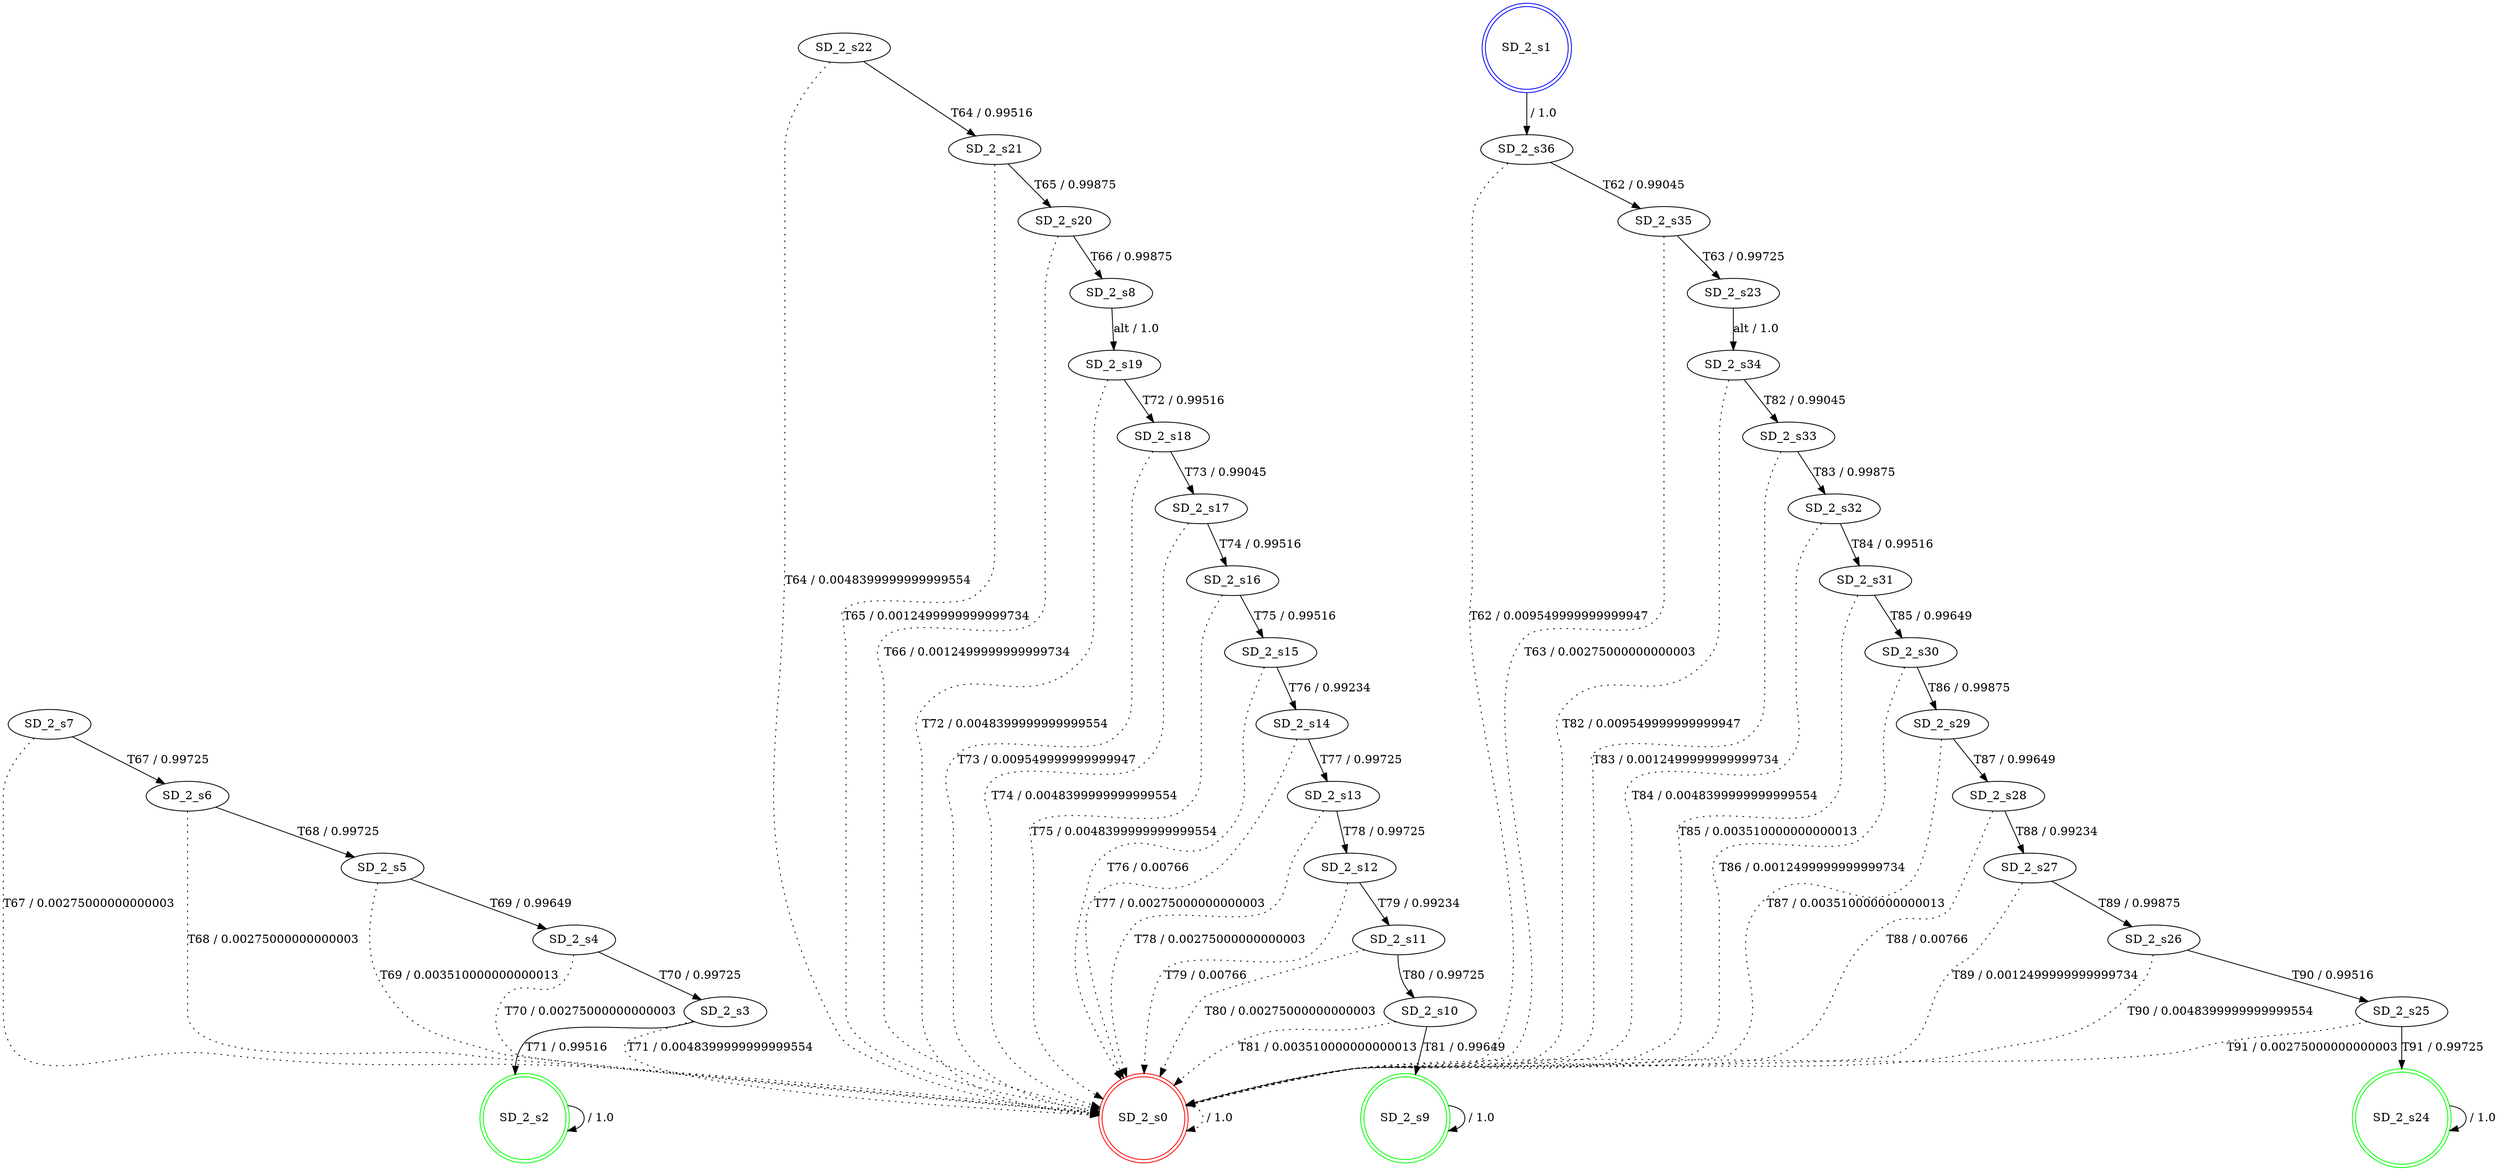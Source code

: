 digraph graphname {
SD_2_s0 [label="SD_2_s0",color=red,shape=doublecircle ];
SD_2_s1 [label="SD_2_s1",color=blue,shape=doublecircle ];
SD_2_s2 [label="SD_2_s2",color=green,shape=doublecircle ];
SD_2_s3 [label="SD_2_s3" ];
SD_2_s4 [label="SD_2_s4" ];
SD_2_s5 [label="SD_2_s5" ];
SD_2_s6 [label="SD_2_s6" ];
SD_2_s7 [label="SD_2_s7" ];
SD_2_s8 [label="SD_2_s8" ];
SD_2_s9 [label="SD_2_s9",color=green,shape=doublecircle ];
SD_2_s10 [label="SD_2_s10" ];
SD_2_s11 [label="SD_2_s11" ];
SD_2_s12 [label="SD_2_s12" ];
SD_2_s13 [label="SD_2_s13" ];
SD_2_s14 [label="SD_2_s14" ];
SD_2_s15 [label="SD_2_s15" ];
SD_2_s16 [label="SD_2_s16" ];
SD_2_s17 [label="SD_2_s17" ];
SD_2_s18 [label="SD_2_s18" ];
SD_2_s19 [label="SD_2_s19" ];
SD_2_s20 [label="SD_2_s20" ];
SD_2_s21 [label="SD_2_s21" ];
SD_2_s22 [label="SD_2_s22" ];
SD_2_s23 [label="SD_2_s23" ];
SD_2_s24 [label="SD_2_s24",color=green,shape=doublecircle ];
SD_2_s25 [label="SD_2_s25" ];
SD_2_s26 [label="SD_2_s26" ];
SD_2_s27 [label="SD_2_s27" ];
SD_2_s28 [label="SD_2_s28" ];
SD_2_s29 [label="SD_2_s29" ];
SD_2_s30 [label="SD_2_s30" ];
SD_2_s31 [label="SD_2_s31" ];
SD_2_s32 [label="SD_2_s32" ];
SD_2_s33 [label="SD_2_s33" ];
SD_2_s34 [label="SD_2_s34" ];
SD_2_s35 [label="SD_2_s35" ];
SD_2_s36 [label="SD_2_s36" ];
SD_2_s0 -> SD_2_s0 [label=" / 1.0", style=dotted];
SD_2_s1 -> SD_2_s36 [label=" / 1.0"];
SD_2_s2 -> SD_2_s2 [label=" / 1.0"];
SD_2_s3 -> SD_2_s2 [label="T71 / 0.99516"];
SD_2_s3 -> SD_2_s0 [label="T71 / 0.0048399999999999554", style=dotted];
SD_2_s4 -> SD_2_s3 [label="T70 / 0.99725"];
SD_2_s4 -> SD_2_s0 [label="T70 / 0.00275000000000003", style=dotted];
SD_2_s5 -> SD_2_s4 [label="T69 / 0.99649"];
SD_2_s5 -> SD_2_s0 [label="T69 / 0.003510000000000013", style=dotted];
SD_2_s6 -> SD_2_s5 [label="T68 / 0.99725"];
SD_2_s6 -> SD_2_s0 [label="T68 / 0.00275000000000003", style=dotted];
SD_2_s7 -> SD_2_s6 [label="T67 / 0.99725"];
SD_2_s7 -> SD_2_s0 [label="T67 / 0.00275000000000003", style=dotted];
SD_2_s8 -> SD_2_s19 [label="alt / 1.0"];
SD_2_s9 -> SD_2_s9 [label=" / 1.0"];
SD_2_s10 -> SD_2_s9 [label="T81 / 0.99649"];
SD_2_s10 -> SD_2_s0 [label="T81 / 0.003510000000000013", style=dotted];
SD_2_s11 -> SD_2_s10 [label="T80 / 0.99725"];
SD_2_s11 -> SD_2_s0 [label="T80 / 0.00275000000000003", style=dotted];
SD_2_s12 -> SD_2_s11 [label="T79 / 0.99234"];
SD_2_s12 -> SD_2_s0 [label="T79 / 0.00766", style=dotted];
SD_2_s13 -> SD_2_s12 [label="T78 / 0.99725"];
SD_2_s13 -> SD_2_s0 [label="T78 / 0.00275000000000003", style=dotted];
SD_2_s14 -> SD_2_s13 [label="T77 / 0.99725"];
SD_2_s14 -> SD_2_s0 [label="T77 / 0.00275000000000003", style=dotted];
SD_2_s15 -> SD_2_s14 [label="T76 / 0.99234"];
SD_2_s15 -> SD_2_s0 [label="T76 / 0.00766", style=dotted];
SD_2_s16 -> SD_2_s15 [label="T75 / 0.99516"];
SD_2_s16 -> SD_2_s0 [label="T75 / 0.0048399999999999554", style=dotted];
SD_2_s17 -> SD_2_s16 [label="T74 / 0.99516"];
SD_2_s17 -> SD_2_s0 [label="T74 / 0.0048399999999999554", style=dotted];
SD_2_s18 -> SD_2_s17 [label="T73 / 0.99045"];
SD_2_s18 -> SD_2_s0 [label="T73 / 0.009549999999999947", style=dotted];
SD_2_s19 -> SD_2_s18 [label="T72 / 0.99516"];
SD_2_s19 -> SD_2_s0 [label="T72 / 0.0048399999999999554", style=dotted];
SD_2_s20 -> SD_2_s8 [label="T66 / 0.99875"];
SD_2_s20 -> SD_2_s0 [label="T66 / 0.0012499999999999734", style=dotted];
SD_2_s21 -> SD_2_s20 [label="T65 / 0.99875"];
SD_2_s21 -> SD_2_s0 [label="T65 / 0.0012499999999999734", style=dotted];
SD_2_s22 -> SD_2_s21 [label="T64 / 0.99516"];
SD_2_s22 -> SD_2_s0 [label="T64 / 0.0048399999999999554", style=dotted];
SD_2_s23 -> SD_2_s34 [label="alt / 1.0"];
SD_2_s24 -> SD_2_s24 [label=" / 1.0"];
SD_2_s25 -> SD_2_s24 [label="T91 / 0.99725"];
SD_2_s25 -> SD_2_s0 [label="T91 / 0.00275000000000003", style=dotted];
SD_2_s26 -> SD_2_s25 [label="T90 / 0.99516"];
SD_2_s26 -> SD_2_s0 [label="T90 / 0.0048399999999999554", style=dotted];
SD_2_s27 -> SD_2_s26 [label="T89 / 0.99875"];
SD_2_s27 -> SD_2_s0 [label="T89 / 0.0012499999999999734", style=dotted];
SD_2_s28 -> SD_2_s27 [label="T88 / 0.99234"];
SD_2_s28 -> SD_2_s0 [label="T88 / 0.00766", style=dotted];
SD_2_s29 -> SD_2_s28 [label="T87 / 0.99649"];
SD_2_s29 -> SD_2_s0 [label="T87 / 0.003510000000000013", style=dotted];
SD_2_s30 -> SD_2_s29 [label="T86 / 0.99875"];
SD_2_s30 -> SD_2_s0 [label="T86 / 0.0012499999999999734", style=dotted];
SD_2_s31 -> SD_2_s30 [label="T85 / 0.99649"];
SD_2_s31 -> SD_2_s0 [label="T85 / 0.003510000000000013", style=dotted];
SD_2_s32 -> SD_2_s31 [label="T84 / 0.99516"];
SD_2_s32 -> SD_2_s0 [label="T84 / 0.0048399999999999554", style=dotted];
SD_2_s33 -> SD_2_s32 [label="T83 / 0.99875"];
SD_2_s33 -> SD_2_s0 [label="T83 / 0.0012499999999999734", style=dotted];
SD_2_s34 -> SD_2_s33 [label="T82 / 0.99045"];
SD_2_s34 -> SD_2_s0 [label="T82 / 0.009549999999999947", style=dotted];
SD_2_s35 -> SD_2_s23 [label="T63 / 0.99725"];
SD_2_s35 -> SD_2_s0 [label="T63 / 0.00275000000000003", style=dotted];
SD_2_s36 -> SD_2_s35 [label="T62 / 0.99045"];
SD_2_s36 -> SD_2_s0 [label="T62 / 0.009549999999999947", style=dotted];
}